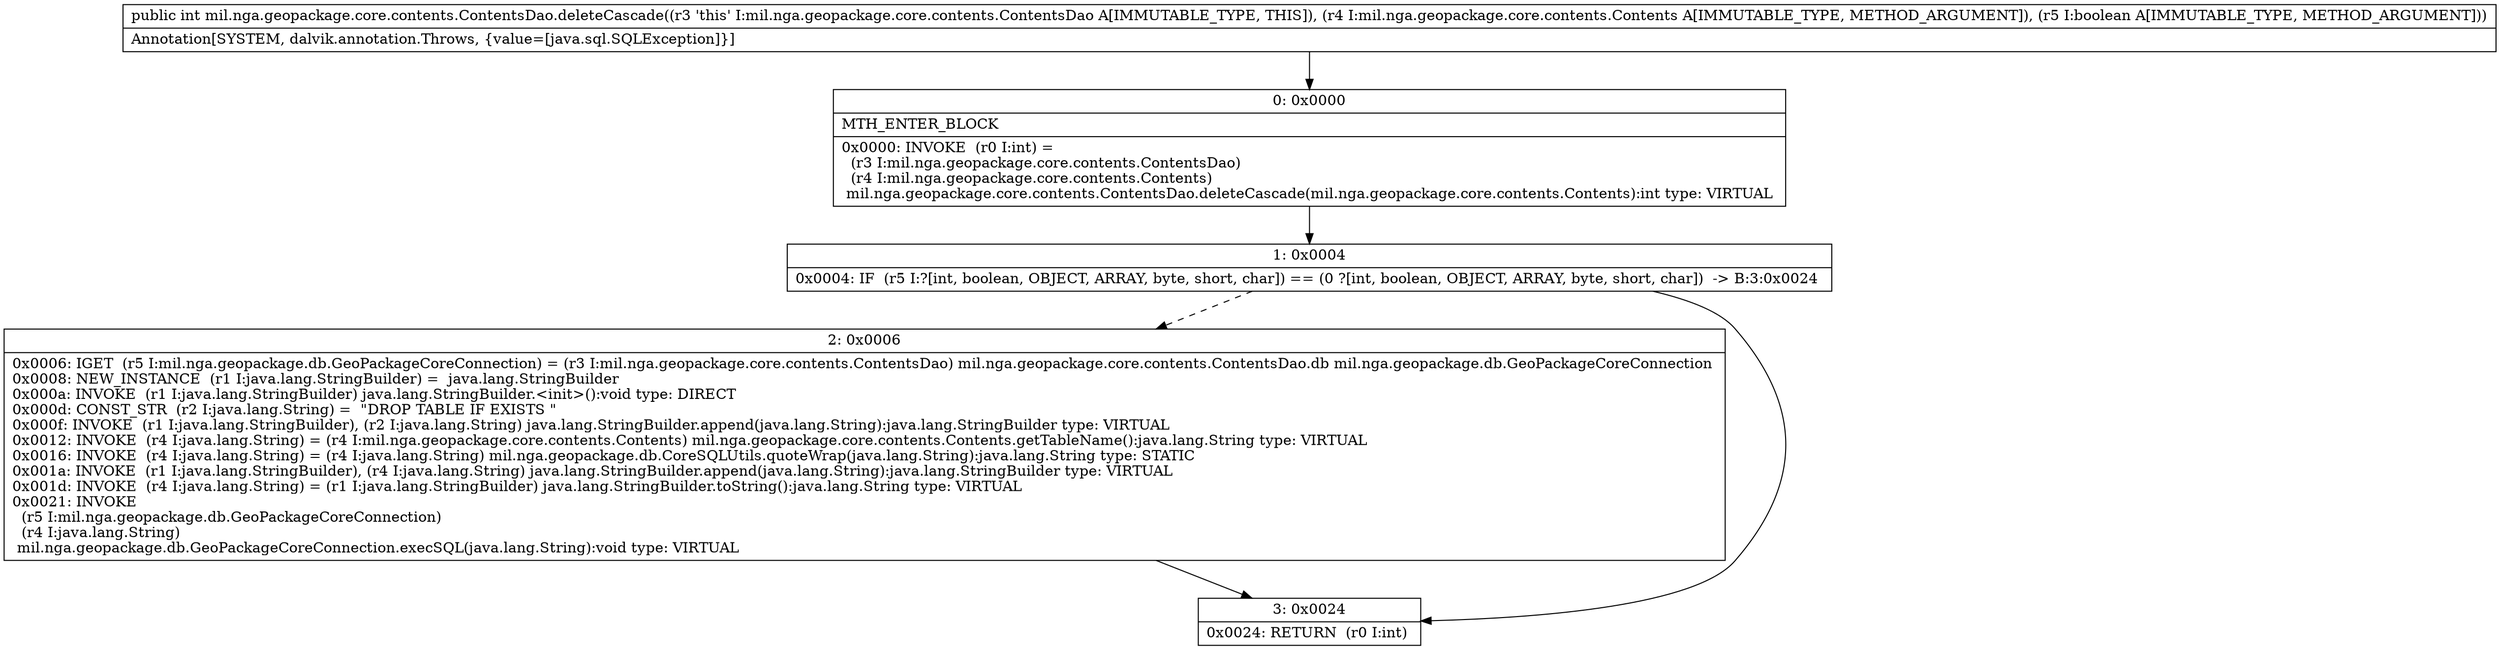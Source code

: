 digraph "CFG formil.nga.geopackage.core.contents.ContentsDao.deleteCascade(Lmil\/nga\/geopackage\/core\/contents\/Contents;Z)I" {
Node_0 [shape=record,label="{0\:\ 0x0000|MTH_ENTER_BLOCK\l|0x0000: INVOKE  (r0 I:int) = \l  (r3 I:mil.nga.geopackage.core.contents.ContentsDao)\l  (r4 I:mil.nga.geopackage.core.contents.Contents)\l mil.nga.geopackage.core.contents.ContentsDao.deleteCascade(mil.nga.geopackage.core.contents.Contents):int type: VIRTUAL \l}"];
Node_1 [shape=record,label="{1\:\ 0x0004|0x0004: IF  (r5 I:?[int, boolean, OBJECT, ARRAY, byte, short, char]) == (0 ?[int, boolean, OBJECT, ARRAY, byte, short, char])  \-\> B:3:0x0024 \l}"];
Node_2 [shape=record,label="{2\:\ 0x0006|0x0006: IGET  (r5 I:mil.nga.geopackage.db.GeoPackageCoreConnection) = (r3 I:mil.nga.geopackage.core.contents.ContentsDao) mil.nga.geopackage.core.contents.ContentsDao.db mil.nga.geopackage.db.GeoPackageCoreConnection \l0x0008: NEW_INSTANCE  (r1 I:java.lang.StringBuilder) =  java.lang.StringBuilder \l0x000a: INVOKE  (r1 I:java.lang.StringBuilder) java.lang.StringBuilder.\<init\>():void type: DIRECT \l0x000d: CONST_STR  (r2 I:java.lang.String) =  \"DROP TABLE IF EXISTS \" \l0x000f: INVOKE  (r1 I:java.lang.StringBuilder), (r2 I:java.lang.String) java.lang.StringBuilder.append(java.lang.String):java.lang.StringBuilder type: VIRTUAL \l0x0012: INVOKE  (r4 I:java.lang.String) = (r4 I:mil.nga.geopackage.core.contents.Contents) mil.nga.geopackage.core.contents.Contents.getTableName():java.lang.String type: VIRTUAL \l0x0016: INVOKE  (r4 I:java.lang.String) = (r4 I:java.lang.String) mil.nga.geopackage.db.CoreSQLUtils.quoteWrap(java.lang.String):java.lang.String type: STATIC \l0x001a: INVOKE  (r1 I:java.lang.StringBuilder), (r4 I:java.lang.String) java.lang.StringBuilder.append(java.lang.String):java.lang.StringBuilder type: VIRTUAL \l0x001d: INVOKE  (r4 I:java.lang.String) = (r1 I:java.lang.StringBuilder) java.lang.StringBuilder.toString():java.lang.String type: VIRTUAL \l0x0021: INVOKE  \l  (r5 I:mil.nga.geopackage.db.GeoPackageCoreConnection)\l  (r4 I:java.lang.String)\l mil.nga.geopackage.db.GeoPackageCoreConnection.execSQL(java.lang.String):void type: VIRTUAL \l}"];
Node_3 [shape=record,label="{3\:\ 0x0024|0x0024: RETURN  (r0 I:int) \l}"];
MethodNode[shape=record,label="{public int mil.nga.geopackage.core.contents.ContentsDao.deleteCascade((r3 'this' I:mil.nga.geopackage.core.contents.ContentsDao A[IMMUTABLE_TYPE, THIS]), (r4 I:mil.nga.geopackage.core.contents.Contents A[IMMUTABLE_TYPE, METHOD_ARGUMENT]), (r5 I:boolean A[IMMUTABLE_TYPE, METHOD_ARGUMENT]))  | Annotation[SYSTEM, dalvik.annotation.Throws, \{value=[java.sql.SQLException]\}]\l}"];
MethodNode -> Node_0;
Node_0 -> Node_1;
Node_1 -> Node_2[style=dashed];
Node_1 -> Node_3;
Node_2 -> Node_3;
}

